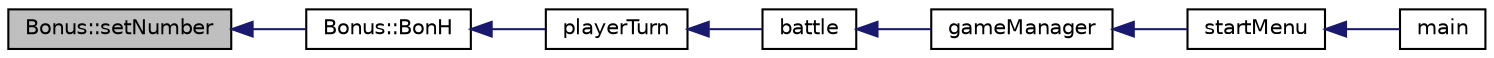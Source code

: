 digraph "Bonus::setNumber"
{
  edge [fontname="Helvetica",fontsize="10",labelfontname="Helvetica",labelfontsize="10"];
  node [fontname="Helvetica",fontsize="10",shape=record];
  rankdir="LR";
  Node1 [label="Bonus::setNumber",height=0.2,width=0.4,color="black", fillcolor="grey75", style="filled", fontcolor="black"];
  Node1 -> Node2 [dir="back",color="midnightblue",fontsize="10",style="solid",fontname="Helvetica"];
  Node2 [label="Bonus::BonH",height=0.2,width=0.4,color="black", fillcolor="white", style="filled",URL="$class_bonus.html#aad2515d0e2e8a4e0c6fcbbd01c167712"];
  Node2 -> Node3 [dir="back",color="midnightblue",fontsize="10",style="solid",fontname="Helvetica"];
  Node3 [label="playerTurn",height=0.2,width=0.4,color="black", fillcolor="white", style="filled",URL="$main_8cpp.html#a8cea86ce6455bbc0fe2dd9491af1444e"];
  Node3 -> Node4 [dir="back",color="midnightblue",fontsize="10",style="solid",fontname="Helvetica"];
  Node4 [label="battle",height=0.2,width=0.4,color="black", fillcolor="white", style="filled",URL="$main_8cpp.html#a9f1fc8afafd91b62e36d45f690623ec3"];
  Node4 -> Node5 [dir="back",color="midnightblue",fontsize="10",style="solid",fontname="Helvetica"];
  Node5 [label="gameManager",height=0.2,width=0.4,color="black", fillcolor="white", style="filled",URL="$main_8cpp.html#a1fa62b46e875fff4cb5f5ea66f93a671"];
  Node5 -> Node6 [dir="back",color="midnightblue",fontsize="10",style="solid",fontname="Helvetica"];
  Node6 [label="startMenu",height=0.2,width=0.4,color="black", fillcolor="white", style="filled",URL="$main_8cpp.html#adb4b7104b34632fd046d9a534eced233"];
  Node6 -> Node7 [dir="back",color="midnightblue",fontsize="10",style="solid",fontname="Helvetica"];
  Node7 [label="main",height=0.2,width=0.4,color="black", fillcolor="white", style="filled",URL="$main_8cpp.html#ae66f6b31b5ad750f1fe042a706a4e3d4"];
}
